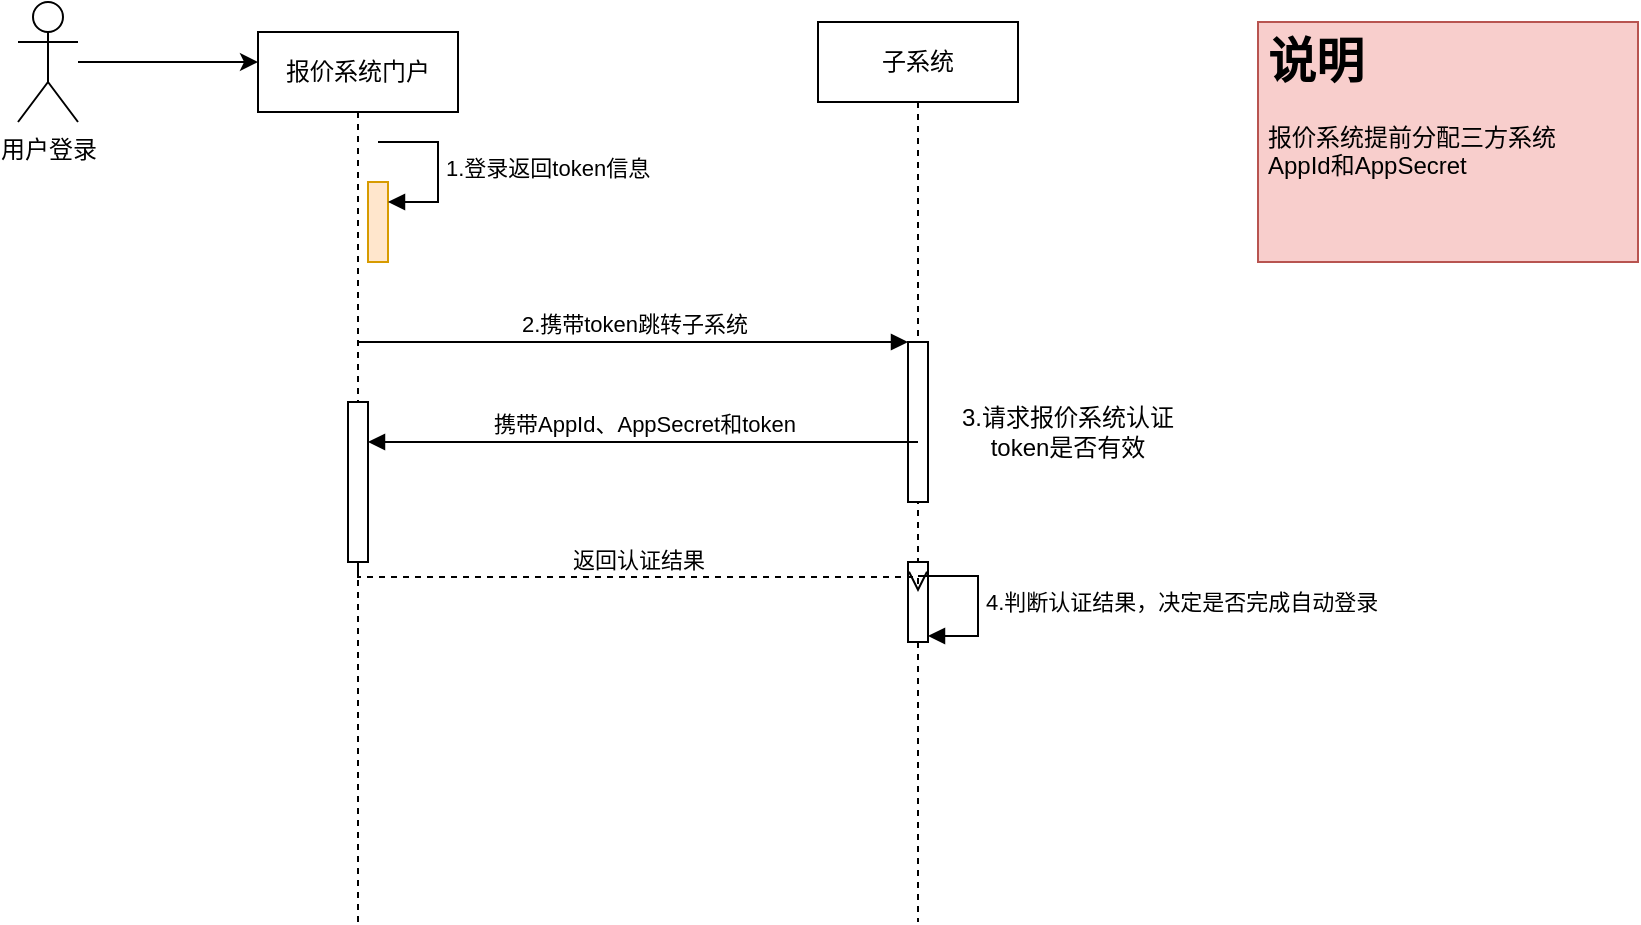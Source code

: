 <mxfile version="21.0.4" type="github">
  <diagram name="Page-1" id="74e2e168-ea6b-b213-b513-2b3c1d86103e">
    <mxGraphModel dx="1434" dy="764" grid="1" gridSize="10" guides="1" tooltips="1" connect="1" arrows="1" fold="1" page="1" pageScale="1" pageWidth="1100" pageHeight="850" background="none" math="0" shadow="0">
      <root>
        <mxCell id="0" />
        <mxCell id="1" parent="0" />
        <mxCell id="tFN0skg3fEce80HwhT8k-1" value="报价系统门户" style="shape=umlLifeline;perimeter=lifelinePerimeter;whiteSpace=wrap;html=1;container=1;dropTarget=0;collapsible=0;recursiveResize=0;outlineConnect=0;portConstraint=eastwest;newEdgeStyle={&quot;edgeStyle&quot;:&quot;elbowEdgeStyle&quot;,&quot;elbow&quot;:&quot;vertical&quot;,&quot;curved&quot;:0,&quot;rounded&quot;:0};" vertex="1" parent="1">
          <mxGeometry x="250" y="125" width="100" height="445" as="geometry" />
        </mxCell>
        <mxCell id="tFN0skg3fEce80HwhT8k-5" value="" style="html=1;points=[];perimeter=orthogonalPerimeter;outlineConnect=0;targetShapes=umlLifeline;portConstraint=eastwest;newEdgeStyle={&quot;edgeStyle&quot;:&quot;elbowEdgeStyle&quot;,&quot;elbow&quot;:&quot;vertical&quot;,&quot;curved&quot;:0,&quot;rounded&quot;:0};fillColor=#ffe6cc;strokeColor=#d79b00;" vertex="1" parent="tFN0skg3fEce80HwhT8k-1">
          <mxGeometry x="55" y="75" width="10" height="40" as="geometry" />
        </mxCell>
        <mxCell id="tFN0skg3fEce80HwhT8k-6" value="1.登录返回token信息" style="html=1;align=left;spacingLeft=2;endArrow=block;rounded=0;edgeStyle=orthogonalEdgeStyle;curved=0;rounded=0;" edge="1" target="tFN0skg3fEce80HwhT8k-5" parent="tFN0skg3fEce80HwhT8k-1">
          <mxGeometry relative="1" as="geometry">
            <mxPoint x="60" y="55" as="sourcePoint" />
            <Array as="points">
              <mxPoint x="90" y="85" />
            </Array>
          </mxGeometry>
        </mxCell>
        <mxCell id="tFN0skg3fEce80HwhT8k-11" value="" style="html=1;points=[];perimeter=orthogonalPerimeter;outlineConnect=0;targetShapes=umlLifeline;portConstraint=eastwest;newEdgeStyle={&quot;edgeStyle&quot;:&quot;elbowEdgeStyle&quot;,&quot;elbow&quot;:&quot;vertical&quot;,&quot;curved&quot;:0,&quot;rounded&quot;:0};" vertex="1" parent="tFN0skg3fEce80HwhT8k-1">
          <mxGeometry x="45" y="185" width="10" height="80" as="geometry" />
        </mxCell>
        <mxCell id="tFN0skg3fEce80HwhT8k-4" style="edgeStyle=orthogonalEdgeStyle;rounded=0;orthogonalLoop=1;jettySize=auto;html=1;" edge="1" parent="1" source="tFN0skg3fEce80HwhT8k-2">
          <mxGeometry relative="1" as="geometry">
            <mxPoint x="250" y="140" as="targetPoint" />
          </mxGeometry>
        </mxCell>
        <mxCell id="tFN0skg3fEce80HwhT8k-2" value="用户登录" style="shape=umlActor;verticalLabelPosition=bottom;verticalAlign=top;html=1;" vertex="1" parent="1">
          <mxGeometry x="130" y="110" width="30" height="60" as="geometry" />
        </mxCell>
        <mxCell id="tFN0skg3fEce80HwhT8k-7" value="子系统" style="shape=umlLifeline;perimeter=lifelinePerimeter;whiteSpace=wrap;html=1;container=1;dropTarget=0;collapsible=0;recursiveResize=0;outlineConnect=0;portConstraint=eastwest;newEdgeStyle={&quot;edgeStyle&quot;:&quot;elbowEdgeStyle&quot;,&quot;elbow&quot;:&quot;vertical&quot;,&quot;curved&quot;:0,&quot;rounded&quot;:0};" vertex="1" parent="1">
          <mxGeometry x="530" y="120" width="100" height="450" as="geometry" />
        </mxCell>
        <mxCell id="tFN0skg3fEce80HwhT8k-8" value="" style="html=1;points=[];perimeter=orthogonalPerimeter;outlineConnect=0;targetShapes=umlLifeline;portConstraint=eastwest;newEdgeStyle={&quot;edgeStyle&quot;:&quot;elbowEdgeStyle&quot;,&quot;elbow&quot;:&quot;vertical&quot;,&quot;curved&quot;:0,&quot;rounded&quot;:0};" vertex="1" parent="tFN0skg3fEce80HwhT8k-7">
          <mxGeometry x="45" y="160" width="10" height="80" as="geometry" />
        </mxCell>
        <mxCell id="tFN0skg3fEce80HwhT8k-17" value="" style="html=1;points=[];perimeter=orthogonalPerimeter;outlineConnect=0;targetShapes=umlLifeline;portConstraint=eastwest;newEdgeStyle={&quot;edgeStyle&quot;:&quot;elbowEdgeStyle&quot;,&quot;elbow&quot;:&quot;vertical&quot;,&quot;curved&quot;:0,&quot;rounded&quot;:0};" vertex="1" parent="tFN0skg3fEce80HwhT8k-7">
          <mxGeometry x="45" y="270" width="10" height="40" as="geometry" />
        </mxCell>
        <mxCell id="tFN0skg3fEce80HwhT8k-18" value="4.判断认证结果，决定是否完成自动登录" style="html=1;align=left;spacingLeft=2;endArrow=block;rounded=0;edgeStyle=orthogonalEdgeStyle;curved=0;rounded=0;" edge="1" parent="tFN0skg3fEce80HwhT8k-7">
          <mxGeometry relative="1" as="geometry">
            <mxPoint x="50" y="277" as="sourcePoint" />
            <Array as="points">
              <mxPoint x="80" y="307" />
            </Array>
            <mxPoint x="55" y="307" as="targetPoint" />
          </mxGeometry>
        </mxCell>
        <mxCell id="tFN0skg3fEce80HwhT8k-9" value="2.携带token跳转子系统" style="html=1;verticalAlign=bottom;endArrow=block;edgeStyle=elbowEdgeStyle;elbow=vertical;curved=0;rounded=0;" edge="1" target="tFN0skg3fEce80HwhT8k-8" parent="1">
          <mxGeometry relative="1" as="geometry">
            <mxPoint x="300" y="280" as="sourcePoint" />
          </mxGeometry>
        </mxCell>
        <mxCell id="tFN0skg3fEce80HwhT8k-12" value="携带AppId、AppSecret和token" style="html=1;verticalAlign=bottom;endArrow=block;edgeStyle=elbowEdgeStyle;elbow=vertical;curved=0;rounded=0;" edge="1" target="tFN0skg3fEce80HwhT8k-11" parent="1">
          <mxGeometry relative="1" as="geometry">
            <mxPoint x="580" y="330" as="sourcePoint" />
          </mxGeometry>
        </mxCell>
        <mxCell id="tFN0skg3fEce80HwhT8k-13" value="返回认证结果" style="html=1;verticalAlign=bottom;endArrow=open;dashed=1;endSize=8;edgeStyle=elbowEdgeStyle;elbow=vertical;curved=0;rounded=0;" edge="1" source="tFN0skg3fEce80HwhT8k-11" parent="1">
          <mxGeometry relative="1" as="geometry">
            <mxPoint x="580" y="405" as="targetPoint" />
          </mxGeometry>
        </mxCell>
        <mxCell id="tFN0skg3fEce80HwhT8k-15" value="&lt;h1&gt;说明&lt;/h1&gt;&lt;p&gt;报价系统提前分配三方系统&lt;br&gt;AppId和AppSecret&lt;/p&gt;" style="text;html=1;strokeColor=#b85450;fillColor=#f8cecc;spacing=5;spacingTop=-20;whiteSpace=wrap;overflow=hidden;rounded=0;" vertex="1" parent="1">
          <mxGeometry x="750" y="120" width="190" height="120" as="geometry" />
        </mxCell>
        <mxCell id="tFN0skg3fEce80HwhT8k-16" value="3.请求报价系统认证token是否有效" style="text;html=1;strokeColor=none;fillColor=none;align=center;verticalAlign=middle;whiteSpace=wrap;rounded=0;" vertex="1" parent="1">
          <mxGeometry x="590" y="310" width="130" height="30" as="geometry" />
        </mxCell>
      </root>
    </mxGraphModel>
  </diagram>
</mxfile>
